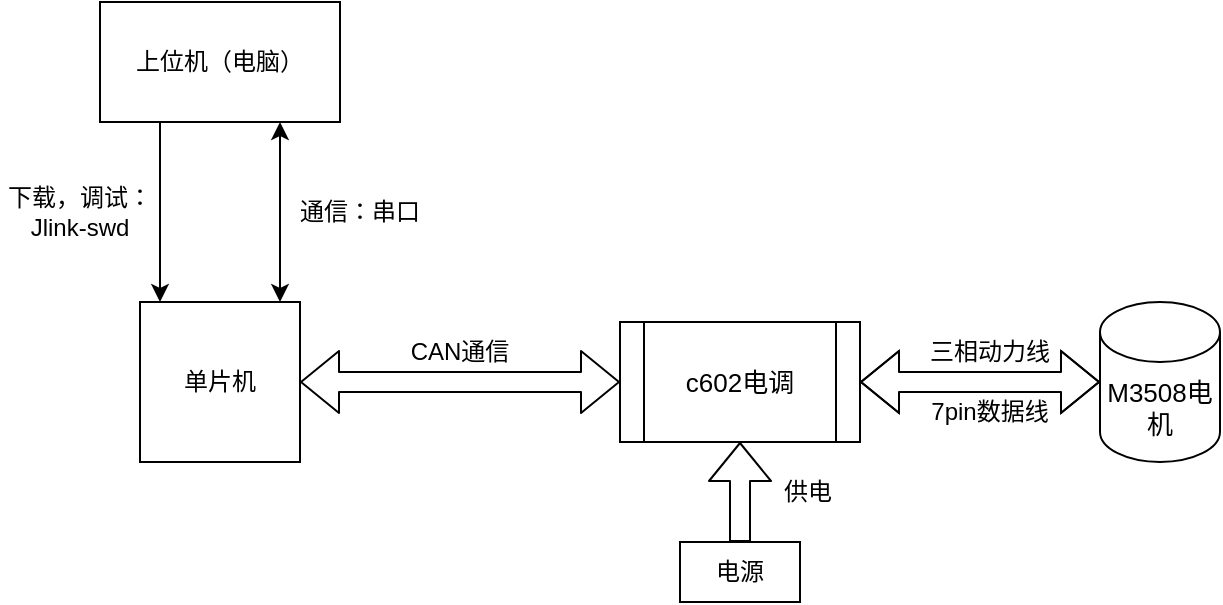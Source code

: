 <mxfile>
    <diagram id="QqiDN0t7kRZ7EOpeQtbH" name="第 1 页">
        <mxGraphModel dx="917" dy="520" grid="1" gridSize="10" guides="1" tooltips="1" connect="1" arrows="1" fold="1" page="1" pageScale="1" pageWidth="827" pageHeight="1169" math="0" shadow="0">
            <root>
                <mxCell id="0"/>
                <mxCell id="1" parent="0"/>
                <mxCell id="2" value="上位机（电脑）" style="rounded=0;whiteSpace=wrap;html=1;" vertex="1" parent="1">
                    <mxGeometry x="90" y="100" width="120" height="60" as="geometry"/>
                </mxCell>
                <mxCell id="3" value="单片机" style="whiteSpace=wrap;html=1;aspect=fixed;" vertex="1" parent="1">
                    <mxGeometry x="110" y="250" width="80" height="80" as="geometry"/>
                </mxCell>
                <mxCell id="4" value="" style="endArrow=classic;startArrow=classic;html=1;entryX=0.75;entryY=1;entryDx=0;entryDy=0;" edge="1" parent="1" target="2">
                    <mxGeometry width="50" height="50" relative="1" as="geometry">
                        <mxPoint x="180" y="250" as="sourcePoint"/>
                        <mxPoint x="440" y="240" as="targetPoint"/>
                        <Array as="points"/>
                    </mxGeometry>
                </mxCell>
                <mxCell id="5" value="通信：串口" style="text;html=1;strokeColor=none;fillColor=none;align=center;verticalAlign=middle;whiteSpace=wrap;rounded=0;" vertex="1" parent="1">
                    <mxGeometry x="180" y="190" width="80" height="30" as="geometry"/>
                </mxCell>
                <mxCell id="7" value="" style="endArrow=classic;html=1;exitX=0.25;exitY=1;exitDx=0;exitDy=0;entryX=0.125;entryY=0;entryDx=0;entryDy=0;entryPerimeter=0;" edge="1" parent="1" source="2" target="3">
                    <mxGeometry width="50" height="50" relative="1" as="geometry">
                        <mxPoint x="390" y="290" as="sourcePoint"/>
                        <mxPoint x="120" y="240" as="targetPoint"/>
                        <Array as="points"/>
                    </mxGeometry>
                </mxCell>
                <mxCell id="8" value="下载，调试：Jlink-swd" style="text;html=1;strokeColor=none;fillColor=none;align=center;verticalAlign=middle;whiteSpace=wrap;rounded=0;" vertex="1" parent="1">
                    <mxGeometry x="40" y="190" width="80" height="30" as="geometry"/>
                </mxCell>
                <mxCell id="10" value="" style="shape=flexArrow;endArrow=classic;startArrow=classic;html=1;exitX=1;exitY=0.5;exitDx=0;exitDy=0;" edge="1" parent="1" source="3">
                    <mxGeometry width="100" height="100" relative="1" as="geometry">
                        <mxPoint x="360" y="300" as="sourcePoint"/>
                        <mxPoint x="350" y="290" as="targetPoint"/>
                    </mxGeometry>
                </mxCell>
                <mxCell id="11" value="c602电调" style="shape=process;whiteSpace=wrap;html=1;backgroundOutline=1;fontSize=13;" vertex="1" parent="1">
                    <mxGeometry x="350" y="260" width="120" height="60" as="geometry"/>
                </mxCell>
                <mxCell id="12" value="电源" style="rounded=0;whiteSpace=wrap;html=1;" vertex="1" parent="1">
                    <mxGeometry x="380" y="370" width="60" height="30" as="geometry"/>
                </mxCell>
                <mxCell id="13" value="" style="shape=flexArrow;endArrow=classic;html=1;exitX=0.5;exitY=0;exitDx=0;exitDy=0;entryX=0.5;entryY=1;entryDx=0;entryDy=0;" edge="1" parent="1" source="12" target="11">
                    <mxGeometry width="50" height="50" relative="1" as="geometry">
                        <mxPoint x="390" y="270" as="sourcePoint"/>
                        <mxPoint x="440" y="220" as="targetPoint"/>
                    </mxGeometry>
                </mxCell>
                <mxCell id="15" value="供电" style="text;html=1;strokeColor=none;fillColor=none;align=center;verticalAlign=middle;whiteSpace=wrap;rounded=0;" vertex="1" parent="1">
                    <mxGeometry x="414" y="330" width="60" height="30" as="geometry"/>
                </mxCell>
                <mxCell id="17" value="CAN通信" style="text;html=1;strokeColor=none;fillColor=none;align=center;verticalAlign=middle;whiteSpace=wrap;rounded=0;" vertex="1" parent="1">
                    <mxGeometry x="240" y="260" width="60" height="30" as="geometry"/>
                </mxCell>
                <mxCell id="18" value="" style="shape=flexArrow;endArrow=classic;startArrow=classic;html=1;fontSize=13;entryX=0;entryY=0.5;entryDx=0;entryDy=0;entryPerimeter=0;" edge="1" parent="1" target="19">
                    <mxGeometry width="100" height="100" relative="1" as="geometry">
                        <mxPoint x="470" y="290" as="sourcePoint"/>
                        <mxPoint x="570" y="290" as="targetPoint"/>
                        <Array as="points">
                            <mxPoint x="590" y="290"/>
                            <mxPoint x="530" y="290"/>
                        </Array>
                    </mxGeometry>
                </mxCell>
                <mxCell id="19" value="M3508电机" style="shape=cylinder3;whiteSpace=wrap;html=1;boundedLbl=1;backgroundOutline=1;size=15;fontSize=13;align=center;" vertex="1" parent="1">
                    <mxGeometry x="590" y="250" width="60" height="80" as="geometry"/>
                </mxCell>
                <mxCell id="20" value="三相动力线" style="text;html=1;strokeColor=none;fillColor=none;align=center;verticalAlign=middle;whiteSpace=wrap;rounded=0;fontSize=12;" vertex="1" parent="1">
                    <mxGeometry x="500" y="260" width="70" height="30" as="geometry"/>
                </mxCell>
                <mxCell id="21" value="7pin数据线" style="text;html=1;strokeColor=none;fillColor=none;align=center;verticalAlign=middle;whiteSpace=wrap;rounded=0;fontSize=12;" vertex="1" parent="1">
                    <mxGeometry x="500" y="290" width="70" height="30" as="geometry"/>
                </mxCell>
            </root>
        </mxGraphModel>
    </diagram>
</mxfile>